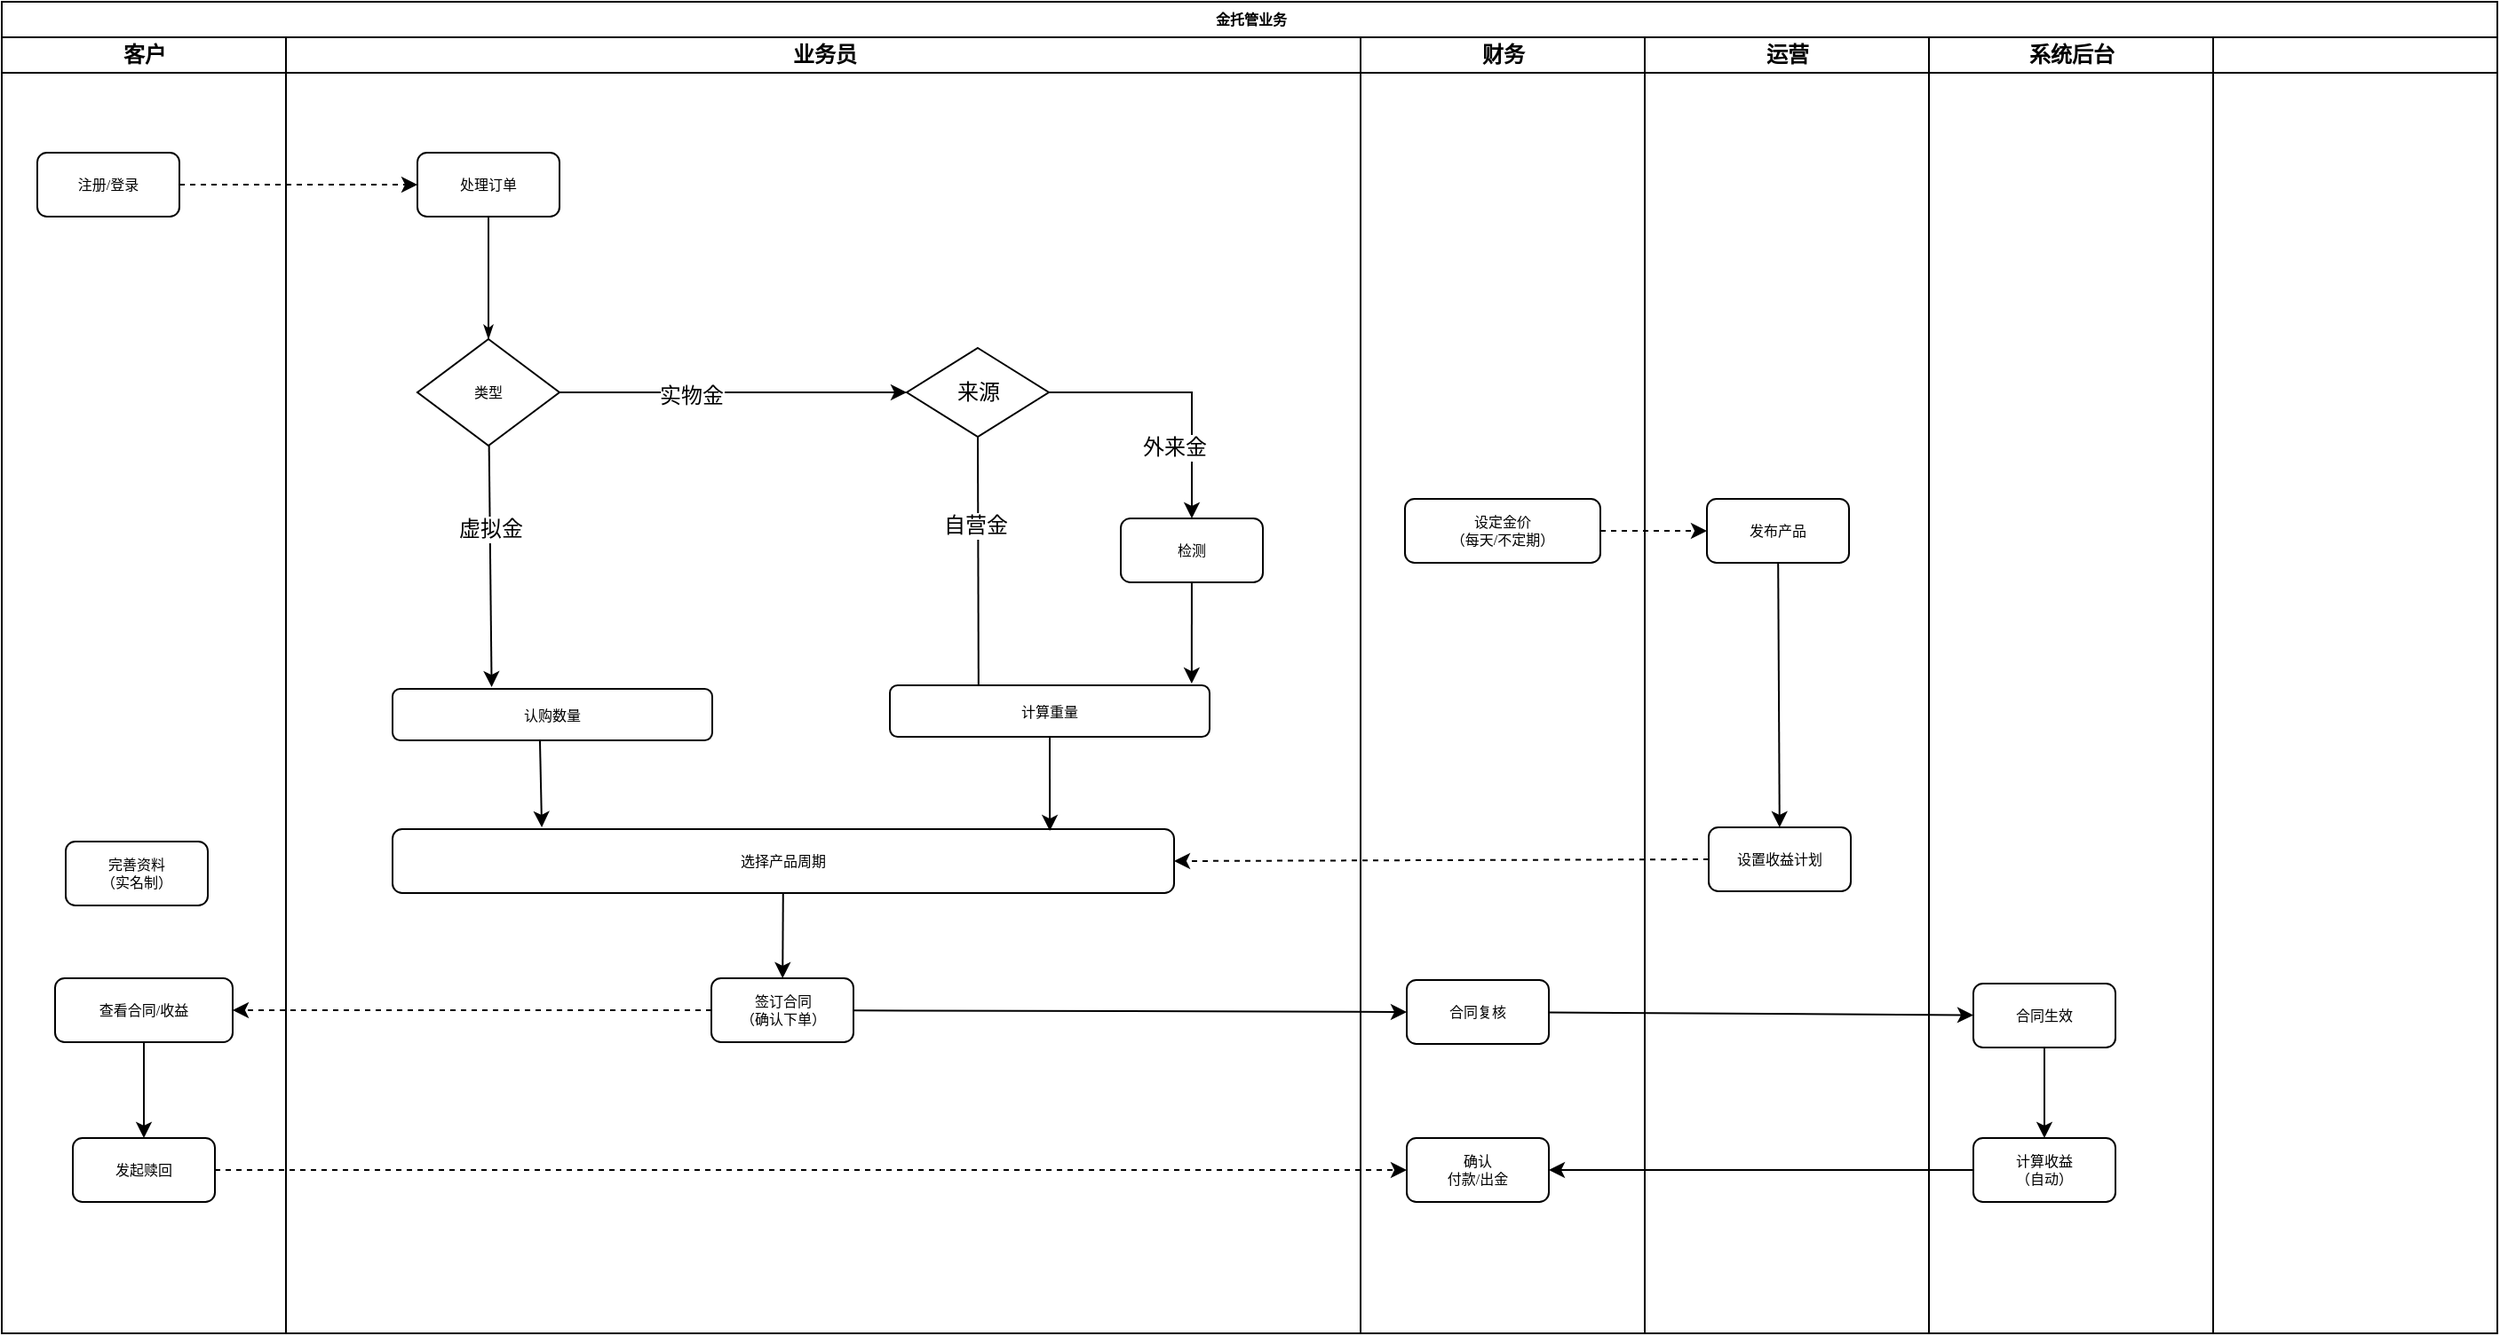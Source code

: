 <mxfile version="12.1.1" type="github" pages="2">
  <diagram name="Page-1" id="74e2e168-ea6b-b213-b513-2b3c1d86103e">
    <mxGraphModel dx="932" dy="551" grid="1" gridSize="10" guides="1" tooltips="1" connect="1" arrows="1" fold="1" page="1" pageScale="1" pageWidth="1100" pageHeight="850" background="#ffffff" math="0" shadow="0">
      <root>
        <mxCell id="0"/>
        <mxCell id="1" parent="0"/>
        <mxCell id="77e6c97f196da883-1" value="金托管业务" style="swimlane;html=1;childLayout=stackLayout;startSize=20;rounded=0;shadow=0;labelBackgroundColor=none;strokeColor=#000000;strokeWidth=1;fillColor=#ffffff;fontFamily=Verdana;fontSize=8;fontColor=#000000;align=center;" parent="1" vertex="1">
          <mxGeometry x="70" y="50" width="1405" height="750" as="geometry"/>
        </mxCell>
        <mxCell id="77e6c97f196da883-2" value="客户" style="swimlane;html=1;startSize=20;" parent="77e6c97f196da883-1" vertex="1">
          <mxGeometry y="20" width="160" height="730" as="geometry"/>
        </mxCell>
        <mxCell id="aqZ1NB7vLFw8qtyRI9sM-14" value="完善资料&lt;br&gt;（实名制）" style="rounded=1;whiteSpace=wrap;html=1;shadow=0;labelBackgroundColor=none;strokeColor=#000000;strokeWidth=1;fillColor=#ffffff;fontFamily=Verdana;fontSize=8;fontColor=#000000;align=center;" vertex="1" parent="77e6c97f196da883-2">
          <mxGeometry x="36" y="453" width="80" height="36" as="geometry"/>
        </mxCell>
        <mxCell id="aqZ1NB7vLFw8qtyRI9sM-47" style="edgeStyle=none;rounded=0;orthogonalLoop=1;jettySize=auto;html=1;" edge="1" parent="77e6c97f196da883-2" source="aqZ1NB7vLFw8qtyRI9sM-24" target="aqZ1NB7vLFw8qtyRI9sM-44">
          <mxGeometry relative="1" as="geometry"/>
        </mxCell>
        <mxCell id="aqZ1NB7vLFw8qtyRI9sM-24" value="查看合同/收益" style="rounded=1;whiteSpace=wrap;html=1;shadow=0;labelBackgroundColor=none;strokeColor=#000000;strokeWidth=1;fillColor=#ffffff;fontFamily=Verdana;fontSize=8;fontColor=#000000;align=center;" vertex="1" parent="77e6c97f196da883-2">
          <mxGeometry x="30" y="530" width="100" height="36" as="geometry"/>
        </mxCell>
        <mxCell id="aqZ1NB7vLFw8qtyRI9sM-44" value="发起赎回" style="rounded=1;whiteSpace=wrap;html=1;shadow=0;labelBackgroundColor=none;strokeColor=#000000;strokeWidth=1;fillColor=#ffffff;fontFamily=Verdana;fontSize=8;fontColor=#000000;align=center;" vertex="1" parent="77e6c97f196da883-2">
          <mxGeometry x="40" y="620" width="80" height="36" as="geometry"/>
        </mxCell>
        <mxCell id="77e6c97f196da883-3" value="业务员" style="swimlane;html=1;startSize=20;" parent="77e6c97f196da883-1" vertex="1">
          <mxGeometry x="160" y="20" width="605" height="730" as="geometry"/>
        </mxCell>
        <mxCell id="E34rKz94oYMN4ZFekfvv-4" style="edgeStyle=orthogonalEdgeStyle;rounded=0;orthogonalLoop=1;jettySize=auto;html=1;entryX=0;entryY=0.5;entryDx=0;entryDy=0;dashed=1;" edge="1" parent="77e6c97f196da883-3" source="xd8myX0lsc00xmERsK0Q-1" target="77e6c97f196da883-9">
          <mxGeometry relative="1" as="geometry">
            <Array as="points">
              <mxPoint x="-10" y="83"/>
              <mxPoint x="-10" y="83"/>
            </Array>
          </mxGeometry>
        </mxCell>
        <mxCell id="xd8myX0lsc00xmERsK0Q-1" value="注册/登录" style="rounded=1;whiteSpace=wrap;html=1;shadow=0;labelBackgroundColor=none;strokeColor=#000000;strokeWidth=1;fillColor=#ffffff;fontFamily=Verdana;fontSize=8;fontColor=#000000;align=center;" parent="77e6c97f196da883-3" vertex="1">
          <mxGeometry x="-140" y="65" width="80" height="36" as="geometry"/>
        </mxCell>
        <mxCell id="77e6c97f196da883-9" value="处理订单" style="rounded=1;whiteSpace=wrap;html=1;shadow=0;labelBackgroundColor=none;strokeColor=#000000;strokeWidth=1;fillColor=#ffffff;fontFamily=Verdana;fontSize=8;fontColor=#000000;align=center;" parent="77e6c97f196da883-3" vertex="1">
          <mxGeometry x="74" y="65" width="80" height="36" as="geometry"/>
        </mxCell>
        <mxCell id="107ba76e4e335f99-1" style="edgeStyle=orthogonalEdgeStyle;rounded=1;html=1;labelBackgroundColor=none;startArrow=none;startFill=0;startSize=5;endArrow=classicThin;endFill=1;endSize=5;jettySize=auto;orthogonalLoop=1;strokeColor=#000000;strokeWidth=1;fontFamily=Verdana;fontSize=8;fontColor=#000000;exitX=0.5;exitY=1;exitDx=0;exitDy=0;exitPerimeter=0;entryX=0.5;entryY=0;entryDx=0;entryDy=0;" parent="77e6c97f196da883-3" source="77e6c97f196da883-9" target="77e6c97f196da883-20" edge="1">
          <mxGeometry relative="1" as="geometry">
            <mxPoint x="84" y="290" as="targetPoint"/>
          </mxGeometry>
        </mxCell>
        <mxCell id="E34rKz94oYMN4ZFekfvv-21" style="edgeStyle=none;rounded=0;orthogonalLoop=1;jettySize=auto;html=1;entryX=0.31;entryY=-0.034;entryDx=0;entryDy=0;entryPerimeter=0;" edge="1" parent="77e6c97f196da883-3" source="77e6c97f196da883-20" target="aqZ1NB7vLFw8qtyRI9sM-54">
          <mxGeometry relative="1" as="geometry">
            <mxPoint x="115.765" y="335" as="targetPoint"/>
          </mxGeometry>
        </mxCell>
        <mxCell id="aqZ1NB7vLFw8qtyRI9sM-81" value="虚拟金" style="text;html=1;resizable=0;points=[];align=center;verticalAlign=middle;labelBackgroundColor=#ffffff;" vertex="1" connectable="0" parent="E34rKz94oYMN4ZFekfvv-21">
          <mxGeometry x="-0.311" relative="1" as="geometry">
            <mxPoint as="offset"/>
          </mxGeometry>
        </mxCell>
        <mxCell id="77e6c97f196da883-20" value="类型" style="rhombus;whiteSpace=wrap;html=1;rounded=0;shadow=0;labelBackgroundColor=none;strokeColor=#000000;strokeWidth=1;fillColor=#ffffff;fontFamily=Verdana;fontSize=8;fontColor=#000000;align=center;" parent="77e6c97f196da883-3" vertex="1">
          <mxGeometry x="74" y="170" width="80" height="60" as="geometry"/>
        </mxCell>
        <mxCell id="aqZ1NB7vLFw8qtyRI9sM-15" style="edgeStyle=none;rounded=0;orthogonalLoop=1;jettySize=auto;html=1;entryX=0;entryY=0.5;entryDx=0;entryDy=0;exitX=1;exitY=0.5;exitDx=0;exitDy=0;" edge="1" parent="77e6c97f196da883-3" source="77e6c97f196da883-20" target="aqZ1NB7vLFw8qtyRI9sM-13">
          <mxGeometry relative="1" as="geometry">
            <mxPoint x="280" y="200" as="sourcePoint"/>
          </mxGeometry>
        </mxCell>
        <mxCell id="aqZ1NB7vLFw8qtyRI9sM-82" value="实物金" style="text;html=1;resizable=0;points=[];align=center;verticalAlign=middle;labelBackgroundColor=#ffffff;" vertex="1" connectable="0" parent="aqZ1NB7vLFw8qtyRI9sM-15">
          <mxGeometry x="-0.243" y="-2" relative="1" as="geometry">
            <mxPoint as="offset"/>
          </mxGeometry>
        </mxCell>
        <mxCell id="aqZ1NB7vLFw8qtyRI9sM-18" style="edgeStyle=none;rounded=0;orthogonalLoop=1;jettySize=auto;html=1;entryX=0.5;entryY=0;entryDx=0;entryDy=0;exitX=1;exitY=0.5;exitDx=0;exitDy=0;" edge="1" parent="77e6c97f196da883-3" source="aqZ1NB7vLFw8qtyRI9sM-13" target="aqZ1NB7vLFw8qtyRI9sM-21">
          <mxGeometry relative="1" as="geometry">
            <mxPoint x="470" y="200" as="targetPoint"/>
            <Array as="points">
              <mxPoint x="510" y="200"/>
            </Array>
          </mxGeometry>
        </mxCell>
        <mxCell id="aqZ1NB7vLFw8qtyRI9sM-80" value="外来金" style="text;html=1;resizable=0;points=[];align=center;verticalAlign=middle;labelBackgroundColor=#ffffff;" vertex="1" connectable="0" parent="aqZ1NB7vLFw8qtyRI9sM-18">
          <mxGeometry x="-0.103" y="-31" relative="1" as="geometry">
            <mxPoint x="2" as="offset"/>
          </mxGeometry>
        </mxCell>
        <mxCell id="aqZ1NB7vLFw8qtyRI9sM-25" style="edgeStyle=none;rounded=0;orthogonalLoop=1;jettySize=auto;html=1;exitX=0.5;exitY=1;exitDx=0;exitDy=0;" edge="1" parent="77e6c97f196da883-3" source="aqZ1NB7vLFw8qtyRI9sM-13">
          <mxGeometry relative="1" as="geometry">
            <mxPoint x="390" y="390" as="targetPoint"/>
          </mxGeometry>
        </mxCell>
        <mxCell id="aqZ1NB7vLFw8qtyRI9sM-79" value="自营金" style="text;html=1;resizable=0;points=[];align=center;verticalAlign=middle;labelBackgroundColor=#ffffff;" vertex="1" connectable="0" parent="aqZ1NB7vLFw8qtyRI9sM-25">
          <mxGeometry x="-0.394" y="-2" relative="1" as="geometry">
            <mxPoint as="offset"/>
          </mxGeometry>
        </mxCell>
        <mxCell id="aqZ1NB7vLFw8qtyRI9sM-13" value="来源" style="rhombus;whiteSpace=wrap;html=1;" vertex="1" parent="77e6c97f196da883-3">
          <mxGeometry x="349.5" y="175" width="80" height="50" as="geometry"/>
        </mxCell>
        <mxCell id="aqZ1NB7vLFw8qtyRI9sM-19" value="签订合同&lt;br&gt;（确认下单）" style="rounded=1;whiteSpace=wrap;html=1;shadow=0;labelBackgroundColor=none;strokeColor=#000000;strokeWidth=1;fillColor=#ffffff;fontFamily=Verdana;fontSize=8;fontColor=#000000;align=center;" vertex="1" parent="77e6c97f196da883-3">
          <mxGeometry x="239.5" y="530" width="80" height="36" as="geometry"/>
        </mxCell>
        <mxCell id="aqZ1NB7vLFw8qtyRI9sM-77" style="edgeStyle=none;rounded=0;orthogonalLoop=1;jettySize=auto;html=1;entryX=0.944;entryY=-0.034;entryDx=0;entryDy=0;entryPerimeter=0;" edge="1" parent="77e6c97f196da883-3" source="aqZ1NB7vLFw8qtyRI9sM-21" target="aqZ1NB7vLFw8qtyRI9sM-73">
          <mxGeometry relative="1" as="geometry"/>
        </mxCell>
        <mxCell id="aqZ1NB7vLFw8qtyRI9sM-21" value="检测" style="rounded=1;whiteSpace=wrap;html=1;shadow=0;labelBackgroundColor=none;strokeColor=#000000;strokeWidth=1;fillColor=#ffffff;fontFamily=Verdana;fontSize=8;fontColor=#000000;align=center;" vertex="1" parent="77e6c97f196da883-3">
          <mxGeometry x="470" y="271" width="80" height="36" as="geometry"/>
        </mxCell>
        <mxCell id="aqZ1NB7vLFw8qtyRI9sM-33" style="edgeStyle=none;rounded=0;orthogonalLoop=1;jettySize=auto;html=1;" edge="1" parent="77e6c97f196da883-3" source="aqZ1NB7vLFw8qtyRI9sM-26" target="aqZ1NB7vLFw8qtyRI9sM-19">
          <mxGeometry relative="1" as="geometry"/>
        </mxCell>
        <mxCell id="aqZ1NB7vLFw8qtyRI9sM-26" value="选择产品周期" style="rounded=1;whiteSpace=wrap;html=1;shadow=0;labelBackgroundColor=none;strokeColor=#000000;strokeWidth=1;fillColor=#ffffff;fontFamily=Verdana;fontSize=8;fontColor=#000000;align=center;" vertex="1" parent="77e6c97f196da883-3">
          <mxGeometry x="60" y="446" width="440" height="36" as="geometry"/>
        </mxCell>
        <mxCell id="aqZ1NB7vLFw8qtyRI9sM-54" value="认购数量" style="rounded=1;whiteSpace=wrap;html=1;shadow=0;labelBackgroundColor=none;strokeColor=#000000;strokeWidth=1;fillColor=#ffffff;fontFamily=Verdana;fontSize=8;fontColor=#000000;align=center;" vertex="1" parent="77e6c97f196da883-3">
          <mxGeometry x="60" y="367" width="180" height="29" as="geometry"/>
        </mxCell>
        <mxCell id="aqZ1NB7vLFw8qtyRI9sM-73" value="计算重量" style="rounded=1;whiteSpace=wrap;html=1;shadow=0;labelBackgroundColor=none;strokeColor=#000000;strokeWidth=1;fillColor=#ffffff;fontFamily=Verdana;fontSize=8;fontColor=#000000;align=center;" vertex="1" parent="77e6c97f196da883-3">
          <mxGeometry x="340" y="365" width="180" height="29" as="geometry"/>
        </mxCell>
        <mxCell id="aqZ1NB7vLFw8qtyRI9sM-62" style="edgeStyle=none;rounded=0;orthogonalLoop=1;jettySize=auto;html=1;exitX=0.461;exitY=1;exitDx=0;exitDy=0;exitPerimeter=0;entryX=0.191;entryY=-0.028;entryDx=0;entryDy=0;entryPerimeter=0;" edge="1" parent="77e6c97f196da883-3" source="aqZ1NB7vLFw8qtyRI9sM-54" target="aqZ1NB7vLFw8qtyRI9sM-26">
          <mxGeometry relative="1" as="geometry">
            <mxPoint x="140" y="430" as="sourcePoint"/>
            <mxPoint x="143" y="440" as="targetPoint"/>
          </mxGeometry>
        </mxCell>
        <mxCell id="aqZ1NB7vLFw8qtyRI9sM-78" style="edgeStyle=none;rounded=0;orthogonalLoop=1;jettySize=auto;html=1;exitX=0.5;exitY=1;exitDx=0;exitDy=0;entryX=0.841;entryY=0.028;entryDx=0;entryDy=0;entryPerimeter=0;" edge="1" parent="77e6c97f196da883-3" source="aqZ1NB7vLFw8qtyRI9sM-73" target="aqZ1NB7vLFw8qtyRI9sM-26">
          <mxGeometry relative="1" as="geometry">
            <mxPoint x="380" y="430" as="sourcePoint"/>
            <mxPoint x="380.0" y="456" as="targetPoint"/>
          </mxGeometry>
        </mxCell>
        <mxCell id="77e6c97f196da883-4" value="财务" style="swimlane;html=1;startSize=20;" parent="77e6c97f196da883-1" vertex="1">
          <mxGeometry x="765" y="20" width="160" height="730" as="geometry"/>
        </mxCell>
        <mxCell id="77e6c97f196da883-12" value="设定金价&lt;br&gt;（每天/不定期）" style="rounded=1;whiteSpace=wrap;html=1;shadow=0;labelBackgroundColor=none;strokeColor=#000000;strokeWidth=1;fillColor=#ffffff;fontFamily=Verdana;fontSize=8;fontColor=#000000;align=center;" parent="77e6c97f196da883-4" vertex="1">
          <mxGeometry x="25" y="260" width="110" height="36" as="geometry"/>
        </mxCell>
        <mxCell id="aqZ1NB7vLFw8qtyRI9sM-32" value="合同复核" style="rounded=1;whiteSpace=wrap;html=1;shadow=0;labelBackgroundColor=none;strokeColor=#000000;strokeWidth=1;fillColor=#ffffff;fontFamily=Verdana;fontSize=8;fontColor=#000000;align=center;" vertex="1" parent="77e6c97f196da883-4">
          <mxGeometry x="26" y="531" width="80" height="36" as="geometry"/>
        </mxCell>
        <mxCell id="aqZ1NB7vLFw8qtyRI9sM-48" value="确认&lt;br&gt;付款/出金" style="rounded=1;whiteSpace=wrap;html=1;shadow=0;labelBackgroundColor=none;strokeColor=#000000;strokeWidth=1;fillColor=#ffffff;fontFamily=Verdana;fontSize=8;fontColor=#000000;align=center;" vertex="1" parent="77e6c97f196da883-4">
          <mxGeometry x="26" y="620" width="80" height="36" as="geometry"/>
        </mxCell>
        <mxCell id="77e6c97f196da883-5" value="运营" style="swimlane;html=1;startSize=20;" parent="77e6c97f196da883-1" vertex="1">
          <mxGeometry x="925" y="20" width="160" height="730" as="geometry"/>
        </mxCell>
        <mxCell id="aqZ1NB7vLFw8qtyRI9sM-66" style="edgeStyle=none;rounded=0;orthogonalLoop=1;jettySize=auto;html=1;" edge="1" parent="77e6c97f196da883-5" source="xd8myX0lsc00xmERsK0Q-5" target="aqZ1NB7vLFw8qtyRI9sM-65">
          <mxGeometry relative="1" as="geometry"/>
        </mxCell>
        <mxCell id="xd8myX0lsc00xmERsK0Q-5" value="发布产品" style="rounded=1;whiteSpace=wrap;html=1;shadow=0;labelBackgroundColor=none;strokeColor=#000000;strokeWidth=1;fillColor=#ffffff;fontFamily=Verdana;fontSize=8;fontColor=#000000;align=center;" parent="77e6c97f196da883-5" vertex="1">
          <mxGeometry x="35" y="260" width="80" height="36" as="geometry"/>
        </mxCell>
        <mxCell id="aqZ1NB7vLFw8qtyRI9sM-65" value="设置收益计划" style="rounded=1;whiteSpace=wrap;html=1;shadow=0;labelBackgroundColor=none;strokeColor=#000000;strokeWidth=1;fillColor=#ffffff;fontFamily=Verdana;fontSize=8;fontColor=#000000;align=center;" vertex="1" parent="77e6c97f196da883-5">
          <mxGeometry x="36" y="445" width="80" height="36" as="geometry"/>
        </mxCell>
        <mxCell id="77e6c97f196da883-6" value="系统后台" style="swimlane;html=1;startSize=20;" parent="77e6c97f196da883-1" vertex="1">
          <mxGeometry x="1085" y="20" width="160" height="730" as="geometry"/>
        </mxCell>
        <mxCell id="aqZ1NB7vLFw8qtyRI9sM-11" value="计算收益&lt;br&gt;（自动）" style="rounded=1;whiteSpace=wrap;html=1;shadow=0;labelBackgroundColor=none;strokeColor=#000000;strokeWidth=1;fillColor=#ffffff;fontFamily=Verdana;fontSize=8;fontColor=#000000;align=center;" vertex="1" parent="77e6c97f196da883-6">
          <mxGeometry x="25" y="620" width="80" height="36" as="geometry"/>
        </mxCell>
        <mxCell id="aqZ1NB7vLFw8qtyRI9sM-37" style="edgeStyle=none;rounded=0;orthogonalLoop=1;jettySize=auto;html=1;entryX=0.5;entryY=0;entryDx=0;entryDy=0;" edge="1" parent="77e6c97f196da883-6" source="aqZ1NB7vLFw8qtyRI9sM-34" target="aqZ1NB7vLFw8qtyRI9sM-11">
          <mxGeometry relative="1" as="geometry"/>
        </mxCell>
        <mxCell id="aqZ1NB7vLFw8qtyRI9sM-34" value="合同生效" style="rounded=1;whiteSpace=wrap;html=1;shadow=0;labelBackgroundColor=none;strokeColor=#000000;strokeWidth=1;fillColor=#ffffff;fontFamily=Verdana;fontSize=8;fontColor=#000000;align=center;" vertex="1" parent="77e6c97f196da883-6">
          <mxGeometry x="25" y="533" width="80" height="36" as="geometry"/>
        </mxCell>
        <mxCell id="77e6c97f196da883-7" value="" style="swimlane;html=1;startSize=20;" parent="77e6c97f196da883-1" vertex="1">
          <mxGeometry x="1245" y="20" width="160" height="730" as="geometry"/>
        </mxCell>
        <mxCell id="aqZ1NB7vLFw8qtyRI9sM-35" style="edgeStyle=none;rounded=0;orthogonalLoop=1;jettySize=auto;html=1;entryX=0;entryY=0.5;entryDx=0;entryDy=0;" edge="1" parent="77e6c97f196da883-1" source="aqZ1NB7vLFw8qtyRI9sM-19" target="aqZ1NB7vLFw8qtyRI9sM-32">
          <mxGeometry relative="1" as="geometry"/>
        </mxCell>
        <mxCell id="aqZ1NB7vLFw8qtyRI9sM-36" style="edgeStyle=none;rounded=0;orthogonalLoop=1;jettySize=auto;html=1;" edge="1" parent="77e6c97f196da883-1" source="aqZ1NB7vLFw8qtyRI9sM-32" target="aqZ1NB7vLFw8qtyRI9sM-34">
          <mxGeometry relative="1" as="geometry"/>
        </mxCell>
        <mxCell id="aqZ1NB7vLFw8qtyRI9sM-40" style="edgeStyle=none;rounded=0;orthogonalLoop=1;jettySize=auto;html=1;dashed=1;" edge="1" parent="77e6c97f196da883-1" source="aqZ1NB7vLFw8qtyRI9sM-19" target="aqZ1NB7vLFw8qtyRI9sM-24">
          <mxGeometry relative="1" as="geometry"/>
        </mxCell>
        <mxCell id="aqZ1NB7vLFw8qtyRI9sM-49" style="edgeStyle=none;rounded=0;orthogonalLoop=1;jettySize=auto;html=1;dashed=1;" edge="1" parent="77e6c97f196da883-1" source="aqZ1NB7vLFw8qtyRI9sM-44" target="aqZ1NB7vLFw8qtyRI9sM-48">
          <mxGeometry relative="1" as="geometry"/>
        </mxCell>
        <mxCell id="aqZ1NB7vLFw8qtyRI9sM-50" style="edgeStyle=none;rounded=0;orthogonalLoop=1;jettySize=auto;html=1;entryX=0;entryY=0.5;entryDx=0;entryDy=0;dashed=1;exitX=1;exitY=0.5;exitDx=0;exitDy=0;" edge="1" parent="77e6c97f196da883-1" source="77e6c97f196da883-12" target="xd8myX0lsc00xmERsK0Q-5">
          <mxGeometry relative="1" as="geometry"/>
        </mxCell>
        <mxCell id="aqZ1NB7vLFw8qtyRI9sM-63" style="edgeStyle=none;rounded=0;orthogonalLoop=1;jettySize=auto;html=1;entryX=1;entryY=0.5;entryDx=0;entryDy=0;" edge="1" parent="77e6c97f196da883-1" source="aqZ1NB7vLFw8qtyRI9sM-11" target="aqZ1NB7vLFw8qtyRI9sM-48">
          <mxGeometry relative="1" as="geometry"/>
        </mxCell>
        <mxCell id="aqZ1NB7vLFw8qtyRI9sM-67" style="edgeStyle=none;rounded=0;orthogonalLoop=1;jettySize=auto;html=1;entryX=1;entryY=0.5;entryDx=0;entryDy=0;exitX=0;exitY=0.5;exitDx=0;exitDy=0;dashed=1;" edge="1" parent="77e6c97f196da883-1" source="aqZ1NB7vLFw8qtyRI9sM-65" target="aqZ1NB7vLFw8qtyRI9sM-26">
          <mxGeometry relative="1" as="geometry">
            <mxPoint x="930" y="500" as="sourcePoint"/>
          </mxGeometry>
        </mxCell>
      </root>
    </mxGraphModel>
  </diagram>
  <diagram id="hEQ_yg2kPSshXSAMFrq0" name="第 2 页">
    <mxGraphModel dx="932" dy="551" grid="1" gridSize="10" guides="1" tooltips="1" connect="1" arrows="1" fold="1" page="1" pageScale="1" pageWidth="827" pageHeight="1169" math="0" shadow="0">
      <root>
        <mxCell id="XY_svhr8wJ1Le2Kpte4z-0"/>
        <mxCell id="XY_svhr8wJ1Le2Kpte4z-1" parent="XY_svhr8wJ1Le2Kpte4z-0"/>
        <mxCell id="XY_svhr8wJ1Le2Kpte4z-2" value="" style="rounded=1;whiteSpace=wrap;html=1;dashed=1;" vertex="1" parent="XY_svhr8wJ1Le2Kpte4z-1">
          <mxGeometry x="140" y="170" width="120" height="60" as="geometry"/>
        </mxCell>
      </root>
    </mxGraphModel>
  </diagram>
</mxfile>
